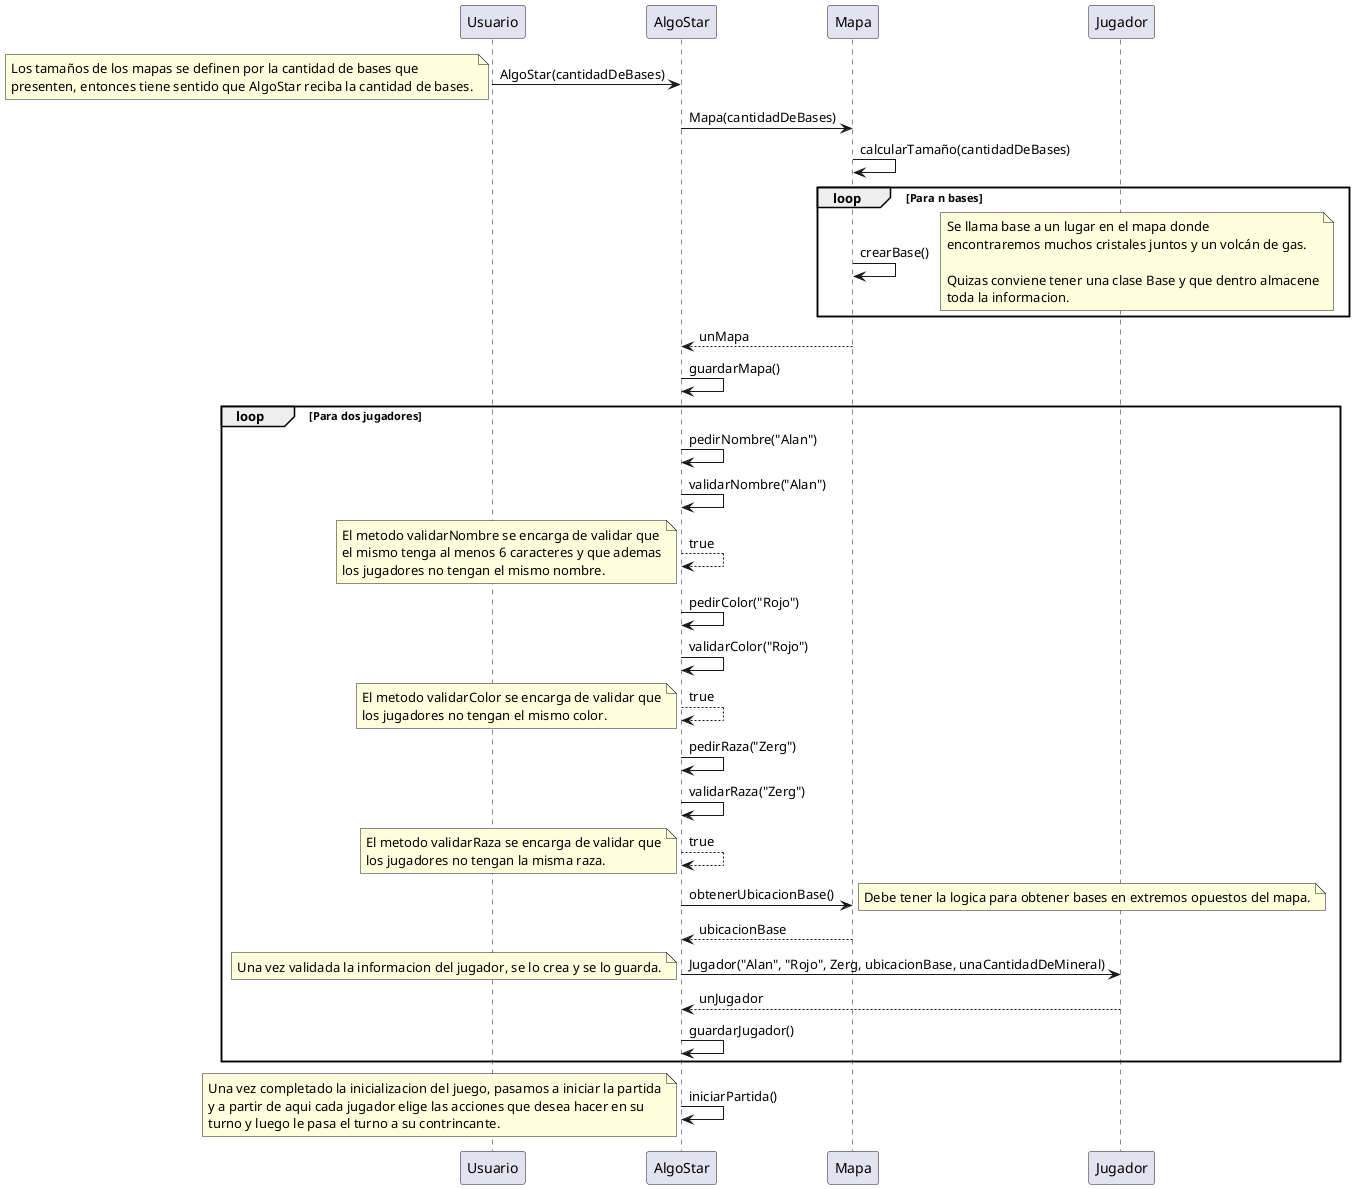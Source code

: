 @startuml

Usuario -> AlgoStar: AlgoStar(cantidadDeBases)
note left: Los tamaños de los mapas se definen por la cantidad de bases que\npresenten, entonces tiene sentido que AlgoStar reciba la cantidad de bases.

AlgoStar -> Mapa: Mapa(cantidadDeBases)

Mapa -> Mapa: calcularTamaño(cantidadDeBases)

loop Para n bases
Mapa -> Mapa: crearBase()
note right: Se llama base a un lugar en el mapa donde\nencontraremos muchos cristales juntos y un volcán de gas.\n\nQuizas conviene tener una clase Base y que dentro almacene\ntoda la informacion.
end

Mapa --> AlgoStar: unMapa
AlgoStar -> AlgoStar: guardarMapa()

loop Para dos jugadores
AlgoStar -> AlgoStar: pedirNombre("Alan")
AlgoStar -> AlgoStar: validarNombre("Alan")
AlgoStar --> AlgoStar: true
note left: El metodo validarNombre se encarga de validar que\nel mismo tenga al menos 6 caracteres y que ademas\nlos jugadores no tengan el mismo nombre.
AlgoStar -> AlgoStar: pedirColor("Rojo")
AlgoStar -> AlgoStar: validarColor("Rojo")
AlgoStar --> AlgoStar: true
note left: El metodo validarColor se encarga de validar que\nlos jugadores no tengan el mismo color.
AlgoStar -> AlgoStar: pedirRaza("Zerg")
AlgoStar -> AlgoStar: validarRaza("Zerg")
AlgoStar --> AlgoStar: true
note left: El metodo validarRaza se encarga de validar que\nlos jugadores no tengan la misma raza.

AlgoStar -> Mapa: obtenerUbicacionBase()
note right: Debe tener la logica para obtener bases en extremos opuestos del mapa.
Mapa --> AlgoStar: ubicacionBase

AlgoStar -> Jugador: Jugador("Alan", "Rojo", Zerg, ubicacionBase, unaCantidadDeMineral)

note left: Una vez validada la informacion del jugador, se lo crea y se lo guarda.

Jugador --> AlgoStar: unJugador
AlgoStar -> AlgoStar: guardarJugador()
end

AlgoStar -> AlgoStar: iniciarPartida()
note left: Una vez completado la inicializacion del juego, pasamos a iniciar la partida\ny a partir de aqui cada jugador elige las acciones que desea hacer en su\nturno y luego le pasa el turno a su contrincante.

@enduml